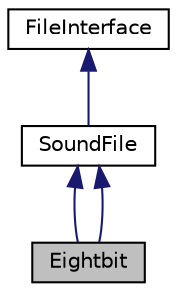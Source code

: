 digraph "Eightbit"
{
  edge [fontname="Helvetica",fontsize="10",labelfontname="Helvetica",labelfontsize="10"];
  node [fontname="Helvetica",fontsize="10",shape=record];
  Node0 [label="Eightbit",height=0.2,width=0.4,color="black", fillcolor="grey75", style="filled", fontcolor="black"];
  Node1 -> Node0 [dir="back",color="midnightblue",fontsize="10",style="solid",fontname="Helvetica"];
  Node1 [label="SoundFile",height=0.2,width=0.4,color="black", fillcolor="white", style="filled",URL="$d3/d24/classSoundFile.html"];
  Node2 -> Node1 [dir="back",color="midnightblue",fontsize="10",style="solid",fontname="Helvetica"];
  Node2 [label="FileInterface",height=0.2,width=0.4,color="black", fillcolor="white", style="filled",URL="$d2/d64/classFileInterface.html"];
  Node1 -> Node0 [dir="back",color="midnightblue",fontsize="10",style="solid",fontname="Helvetica"];
}

